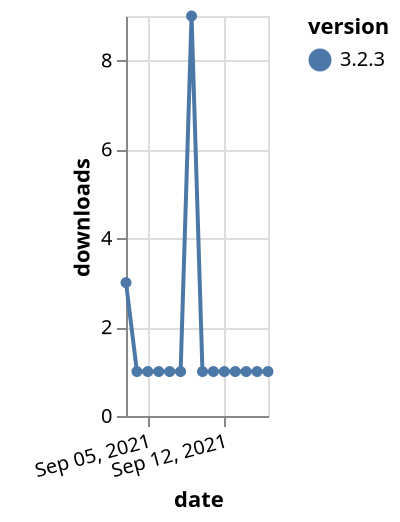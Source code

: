{"$schema": "https://vega.github.io/schema/vega-lite/v5.json", "description": "A simple bar chart with embedded data.", "data": {"values": [{"date": "2021-09-03", "total": 512, "delta": 3, "version": "3.2.3"}, {"date": "2021-09-04", "total": 513, "delta": 1, "version": "3.2.3"}, {"date": "2021-09-05", "total": 514, "delta": 1, "version": "3.2.3"}, {"date": "2021-09-06", "total": 515, "delta": 1, "version": "3.2.3"}, {"date": "2021-09-07", "total": 516, "delta": 1, "version": "3.2.3"}, {"date": "2021-09-08", "total": 517, "delta": 1, "version": "3.2.3"}, {"date": "2021-09-09", "total": 526, "delta": 9, "version": "3.2.3"}, {"date": "2021-09-10", "total": 527, "delta": 1, "version": "3.2.3"}, {"date": "2021-09-11", "total": 528, "delta": 1, "version": "3.2.3"}, {"date": "2021-09-12", "total": 529, "delta": 1, "version": "3.2.3"}, {"date": "2021-09-13", "total": 530, "delta": 1, "version": "3.2.3"}, {"date": "2021-09-14", "total": 531, "delta": 1, "version": "3.2.3"}, {"date": "2021-09-15", "total": 532, "delta": 1, "version": "3.2.3"}, {"date": "2021-09-16", "total": 533, "delta": 1, "version": "3.2.3"}]}, "width": "container", "mark": {"type": "line", "point": {"filled": true}}, "encoding": {"x": {"field": "date", "type": "temporal", "timeUnit": "yearmonthdate", "title": "date", "axis": {"labelAngle": -15}}, "y": {"field": "delta", "type": "quantitative", "title": "downloads"}, "color": {"field": "version", "type": "nominal"}, "tooltip": {"field": "delta"}}}